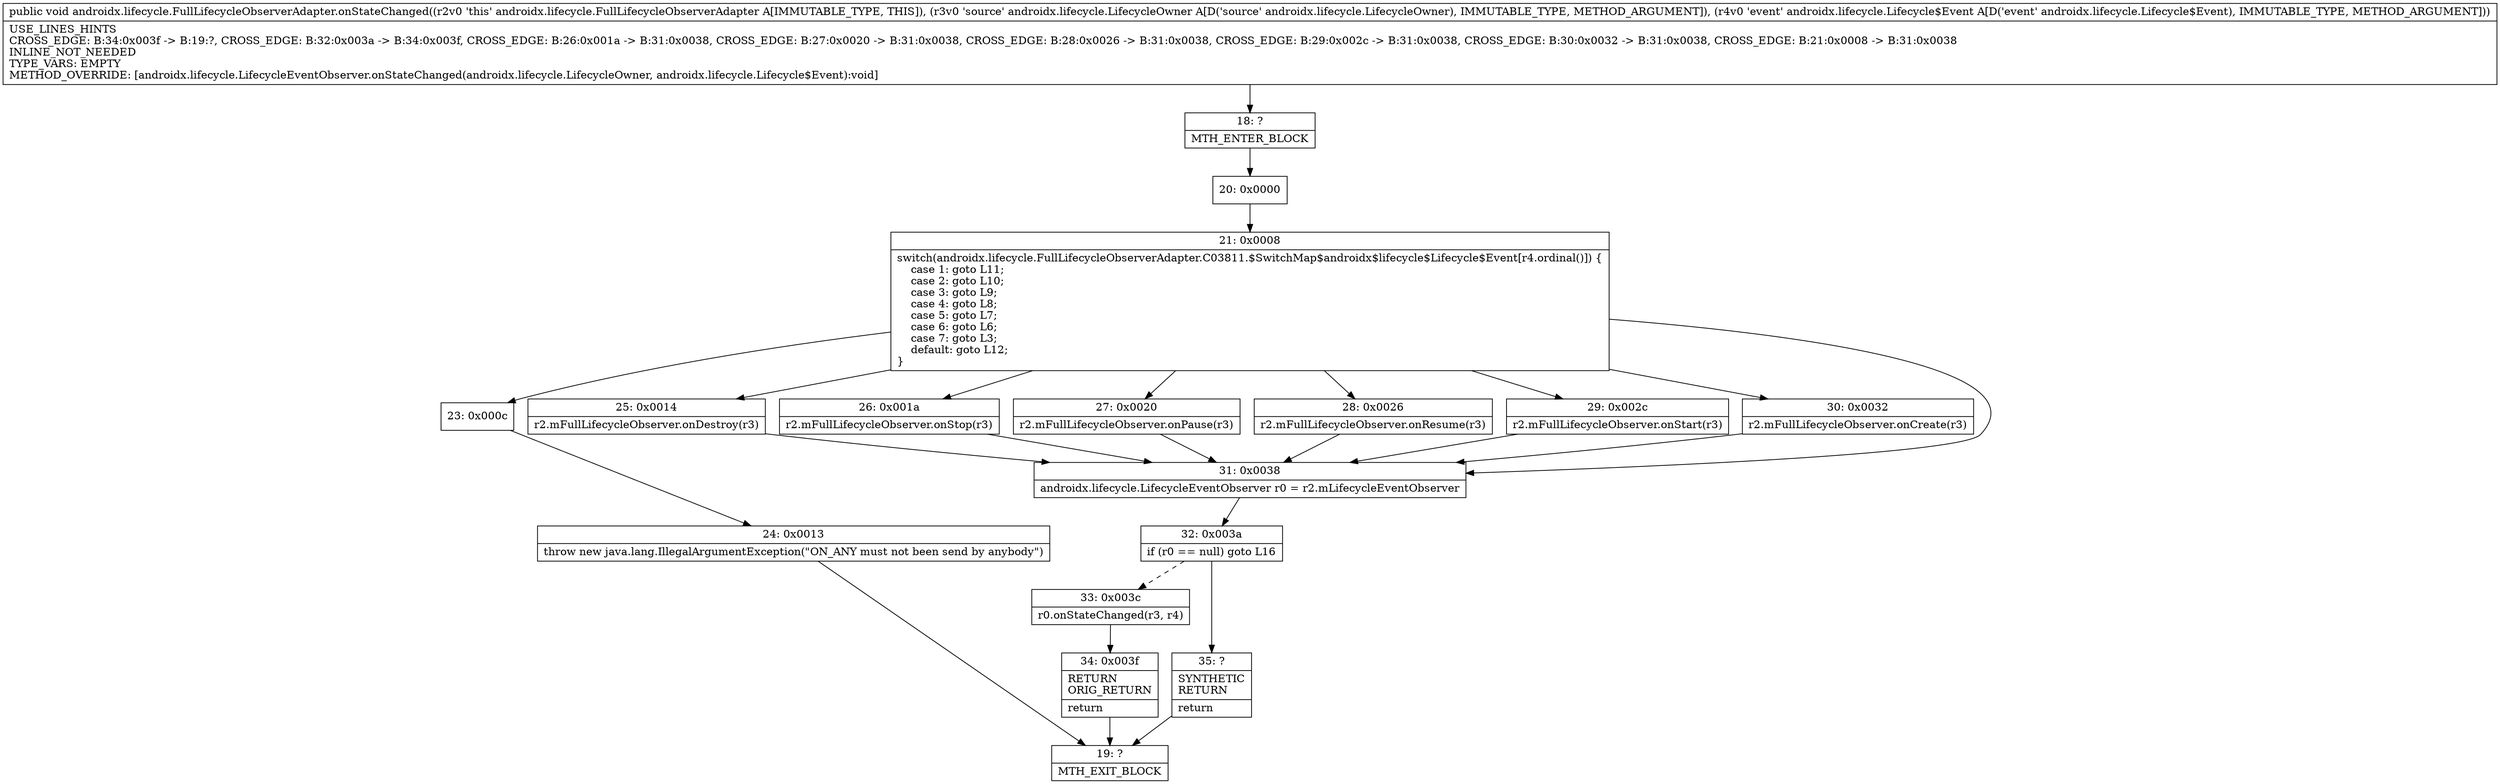 digraph "CFG forandroidx.lifecycle.FullLifecycleObserverAdapter.onStateChanged(Landroidx\/lifecycle\/LifecycleOwner;Landroidx\/lifecycle\/Lifecycle$Event;)V" {
Node_18 [shape=record,label="{18\:\ ?|MTH_ENTER_BLOCK\l}"];
Node_20 [shape=record,label="{20\:\ 0x0000}"];
Node_21 [shape=record,label="{21\:\ 0x0008|switch(androidx.lifecycle.FullLifecycleObserverAdapter.C03811.$SwitchMap$androidx$lifecycle$Lifecycle$Event[r4.ordinal()]) \{\l    case 1: goto L11;\l    case 2: goto L10;\l    case 3: goto L9;\l    case 4: goto L8;\l    case 5: goto L7;\l    case 6: goto L6;\l    case 7: goto L3;\l    default: goto L12;\l\}\l}"];
Node_23 [shape=record,label="{23\:\ 0x000c}"];
Node_24 [shape=record,label="{24\:\ 0x0013|throw new java.lang.IllegalArgumentException(\"ON_ANY must not been send by anybody\")\l}"];
Node_19 [shape=record,label="{19\:\ ?|MTH_EXIT_BLOCK\l}"];
Node_25 [shape=record,label="{25\:\ 0x0014|r2.mFullLifecycleObserver.onDestroy(r3)\l}"];
Node_26 [shape=record,label="{26\:\ 0x001a|r2.mFullLifecycleObserver.onStop(r3)\l}"];
Node_27 [shape=record,label="{27\:\ 0x0020|r2.mFullLifecycleObserver.onPause(r3)\l}"];
Node_28 [shape=record,label="{28\:\ 0x0026|r2.mFullLifecycleObserver.onResume(r3)\l}"];
Node_29 [shape=record,label="{29\:\ 0x002c|r2.mFullLifecycleObserver.onStart(r3)\l}"];
Node_30 [shape=record,label="{30\:\ 0x0032|r2.mFullLifecycleObserver.onCreate(r3)\l}"];
Node_31 [shape=record,label="{31\:\ 0x0038|androidx.lifecycle.LifecycleEventObserver r0 = r2.mLifecycleEventObserver\l}"];
Node_32 [shape=record,label="{32\:\ 0x003a|if (r0 == null) goto L16\l}"];
Node_33 [shape=record,label="{33\:\ 0x003c|r0.onStateChanged(r3, r4)\l}"];
Node_34 [shape=record,label="{34\:\ 0x003f|RETURN\lORIG_RETURN\l|return\l}"];
Node_35 [shape=record,label="{35\:\ ?|SYNTHETIC\lRETURN\l|return\l}"];
MethodNode[shape=record,label="{public void androidx.lifecycle.FullLifecycleObserverAdapter.onStateChanged((r2v0 'this' androidx.lifecycle.FullLifecycleObserverAdapter A[IMMUTABLE_TYPE, THIS]), (r3v0 'source' androidx.lifecycle.LifecycleOwner A[D('source' androidx.lifecycle.LifecycleOwner), IMMUTABLE_TYPE, METHOD_ARGUMENT]), (r4v0 'event' androidx.lifecycle.Lifecycle$Event A[D('event' androidx.lifecycle.Lifecycle$Event), IMMUTABLE_TYPE, METHOD_ARGUMENT]))  | USE_LINES_HINTS\lCROSS_EDGE: B:34:0x003f \-\> B:19:?, CROSS_EDGE: B:32:0x003a \-\> B:34:0x003f, CROSS_EDGE: B:26:0x001a \-\> B:31:0x0038, CROSS_EDGE: B:27:0x0020 \-\> B:31:0x0038, CROSS_EDGE: B:28:0x0026 \-\> B:31:0x0038, CROSS_EDGE: B:29:0x002c \-\> B:31:0x0038, CROSS_EDGE: B:30:0x0032 \-\> B:31:0x0038, CROSS_EDGE: B:21:0x0008 \-\> B:31:0x0038\lINLINE_NOT_NEEDED\lTYPE_VARS: EMPTY\lMETHOD_OVERRIDE: [androidx.lifecycle.LifecycleEventObserver.onStateChanged(androidx.lifecycle.LifecycleOwner, androidx.lifecycle.Lifecycle$Event):void]\l}"];
MethodNode -> Node_18;Node_18 -> Node_20;
Node_20 -> Node_21;
Node_21 -> Node_23;
Node_21 -> Node_25;
Node_21 -> Node_26;
Node_21 -> Node_27;
Node_21 -> Node_28;
Node_21 -> Node_29;
Node_21 -> Node_30;
Node_21 -> Node_31;
Node_23 -> Node_24;
Node_24 -> Node_19;
Node_25 -> Node_31;
Node_26 -> Node_31;
Node_27 -> Node_31;
Node_28 -> Node_31;
Node_29 -> Node_31;
Node_30 -> Node_31;
Node_31 -> Node_32;
Node_32 -> Node_33[style=dashed];
Node_32 -> Node_35;
Node_33 -> Node_34;
Node_34 -> Node_19;
Node_35 -> Node_19;
}


